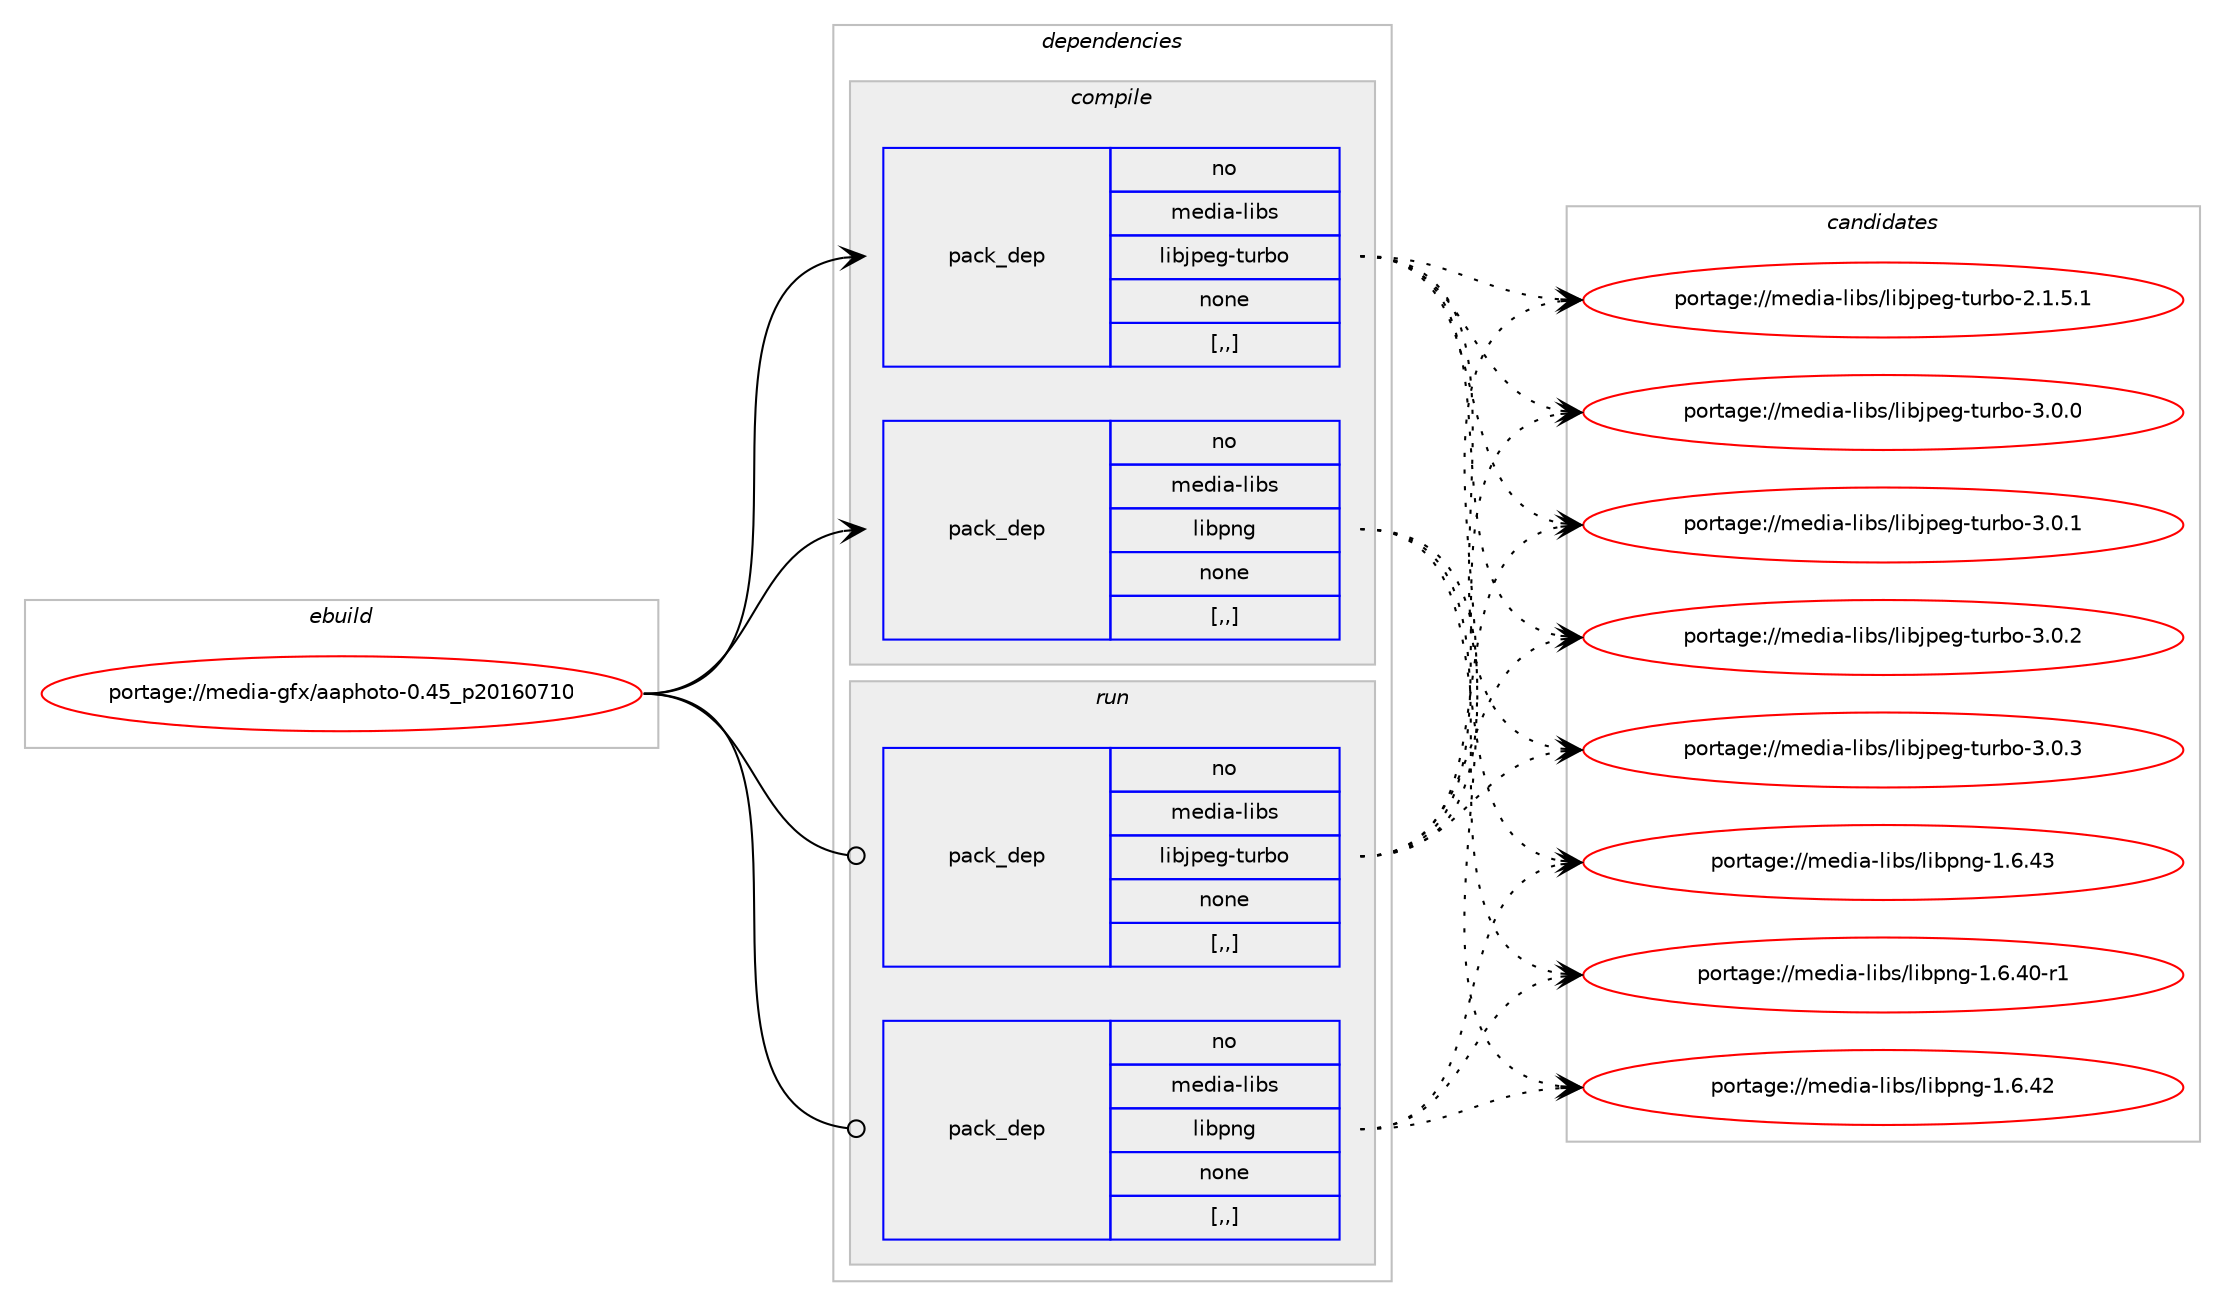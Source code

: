 digraph prolog {

# *************
# Graph options
# *************

newrank=true;
concentrate=true;
compound=true;
graph [rankdir=LR,fontname=Helvetica,fontsize=10,ranksep=1.5];#, ranksep=2.5, nodesep=0.2];
edge  [arrowhead=vee];
node  [fontname=Helvetica,fontsize=10];

# **********
# The ebuild
# **********

subgraph cluster_leftcol {
color=gray;
rank=same;
label=<<i>ebuild</i>>;
id [label="portage://media-gfx/aaphoto-0.45_p20160710", color=red, width=4, href="../media-gfx/aaphoto-0.45_p20160710.svg"];
}

# ****************
# The dependencies
# ****************

subgraph cluster_midcol {
color=gray;
label=<<i>dependencies</i>>;
subgraph cluster_compile {
fillcolor="#eeeeee";
style=filled;
label=<<i>compile</i>>;
subgraph pack205276 {
dependency277023 [label=<<TABLE BORDER="0" CELLBORDER="1" CELLSPACING="0" CELLPADDING="4" WIDTH="220"><TR><TD ROWSPAN="6" CELLPADDING="30">pack_dep</TD></TR><TR><TD WIDTH="110">no</TD></TR><TR><TD>media-libs</TD></TR><TR><TD>libjpeg-turbo</TD></TR><TR><TD>none</TD></TR><TR><TD>[,,]</TD></TR></TABLE>>, shape=none, color=blue];
}
id:e -> dependency277023:w [weight=20,style="solid",arrowhead="vee"];
subgraph pack205277 {
dependency277024 [label=<<TABLE BORDER="0" CELLBORDER="1" CELLSPACING="0" CELLPADDING="4" WIDTH="220"><TR><TD ROWSPAN="6" CELLPADDING="30">pack_dep</TD></TR><TR><TD WIDTH="110">no</TD></TR><TR><TD>media-libs</TD></TR><TR><TD>libpng</TD></TR><TR><TD>none</TD></TR><TR><TD>[,,]</TD></TR></TABLE>>, shape=none, color=blue];
}
id:e -> dependency277024:w [weight=20,style="solid",arrowhead="vee"];
}
subgraph cluster_compileandrun {
fillcolor="#eeeeee";
style=filled;
label=<<i>compile and run</i>>;
}
subgraph cluster_run {
fillcolor="#eeeeee";
style=filled;
label=<<i>run</i>>;
subgraph pack205278 {
dependency277025 [label=<<TABLE BORDER="0" CELLBORDER="1" CELLSPACING="0" CELLPADDING="4" WIDTH="220"><TR><TD ROWSPAN="6" CELLPADDING="30">pack_dep</TD></TR><TR><TD WIDTH="110">no</TD></TR><TR><TD>media-libs</TD></TR><TR><TD>libjpeg-turbo</TD></TR><TR><TD>none</TD></TR><TR><TD>[,,]</TD></TR></TABLE>>, shape=none, color=blue];
}
id:e -> dependency277025:w [weight=20,style="solid",arrowhead="odot"];
subgraph pack205279 {
dependency277026 [label=<<TABLE BORDER="0" CELLBORDER="1" CELLSPACING="0" CELLPADDING="4" WIDTH="220"><TR><TD ROWSPAN="6" CELLPADDING="30">pack_dep</TD></TR><TR><TD WIDTH="110">no</TD></TR><TR><TD>media-libs</TD></TR><TR><TD>libpng</TD></TR><TR><TD>none</TD></TR><TR><TD>[,,]</TD></TR></TABLE>>, shape=none, color=blue];
}
id:e -> dependency277026:w [weight=20,style="solid",arrowhead="odot"];
}
}

# **************
# The candidates
# **************

subgraph cluster_choices {
rank=same;
color=gray;
label=<<i>candidates</i>>;

subgraph choice205276 {
color=black;
nodesep=1;
choice109101100105974510810598115471081059810611210110345116117114981114550464946534649 [label="portage://media-libs/libjpeg-turbo-2.1.5.1", color=red, width=4,href="../media-libs/libjpeg-turbo-2.1.5.1.svg"];
choice10910110010597451081059811547108105981061121011034511611711498111455146484648 [label="portage://media-libs/libjpeg-turbo-3.0.0", color=red, width=4,href="../media-libs/libjpeg-turbo-3.0.0.svg"];
choice10910110010597451081059811547108105981061121011034511611711498111455146484649 [label="portage://media-libs/libjpeg-turbo-3.0.1", color=red, width=4,href="../media-libs/libjpeg-turbo-3.0.1.svg"];
choice10910110010597451081059811547108105981061121011034511611711498111455146484650 [label="portage://media-libs/libjpeg-turbo-3.0.2", color=red, width=4,href="../media-libs/libjpeg-turbo-3.0.2.svg"];
choice10910110010597451081059811547108105981061121011034511611711498111455146484651 [label="portage://media-libs/libjpeg-turbo-3.0.3", color=red, width=4,href="../media-libs/libjpeg-turbo-3.0.3.svg"];
dependency277023:e -> choice109101100105974510810598115471081059810611210110345116117114981114550464946534649:w [style=dotted,weight="100"];
dependency277023:e -> choice10910110010597451081059811547108105981061121011034511611711498111455146484648:w [style=dotted,weight="100"];
dependency277023:e -> choice10910110010597451081059811547108105981061121011034511611711498111455146484649:w [style=dotted,weight="100"];
dependency277023:e -> choice10910110010597451081059811547108105981061121011034511611711498111455146484650:w [style=dotted,weight="100"];
dependency277023:e -> choice10910110010597451081059811547108105981061121011034511611711498111455146484651:w [style=dotted,weight="100"];
}
subgraph choice205277 {
color=black;
nodesep=1;
choice1091011001059745108105981154710810598112110103454946544652484511449 [label="portage://media-libs/libpng-1.6.40-r1", color=red, width=4,href="../media-libs/libpng-1.6.40-r1.svg"];
choice109101100105974510810598115471081059811211010345494654465250 [label="portage://media-libs/libpng-1.6.42", color=red, width=4,href="../media-libs/libpng-1.6.42.svg"];
choice109101100105974510810598115471081059811211010345494654465251 [label="portage://media-libs/libpng-1.6.43", color=red, width=4,href="../media-libs/libpng-1.6.43.svg"];
dependency277024:e -> choice1091011001059745108105981154710810598112110103454946544652484511449:w [style=dotted,weight="100"];
dependency277024:e -> choice109101100105974510810598115471081059811211010345494654465250:w [style=dotted,weight="100"];
dependency277024:e -> choice109101100105974510810598115471081059811211010345494654465251:w [style=dotted,weight="100"];
}
subgraph choice205278 {
color=black;
nodesep=1;
choice109101100105974510810598115471081059810611210110345116117114981114550464946534649 [label="portage://media-libs/libjpeg-turbo-2.1.5.1", color=red, width=4,href="../media-libs/libjpeg-turbo-2.1.5.1.svg"];
choice10910110010597451081059811547108105981061121011034511611711498111455146484648 [label="portage://media-libs/libjpeg-turbo-3.0.0", color=red, width=4,href="../media-libs/libjpeg-turbo-3.0.0.svg"];
choice10910110010597451081059811547108105981061121011034511611711498111455146484649 [label="portage://media-libs/libjpeg-turbo-3.0.1", color=red, width=4,href="../media-libs/libjpeg-turbo-3.0.1.svg"];
choice10910110010597451081059811547108105981061121011034511611711498111455146484650 [label="portage://media-libs/libjpeg-turbo-3.0.2", color=red, width=4,href="../media-libs/libjpeg-turbo-3.0.2.svg"];
choice10910110010597451081059811547108105981061121011034511611711498111455146484651 [label="portage://media-libs/libjpeg-turbo-3.0.3", color=red, width=4,href="../media-libs/libjpeg-turbo-3.0.3.svg"];
dependency277025:e -> choice109101100105974510810598115471081059810611210110345116117114981114550464946534649:w [style=dotted,weight="100"];
dependency277025:e -> choice10910110010597451081059811547108105981061121011034511611711498111455146484648:w [style=dotted,weight="100"];
dependency277025:e -> choice10910110010597451081059811547108105981061121011034511611711498111455146484649:w [style=dotted,weight="100"];
dependency277025:e -> choice10910110010597451081059811547108105981061121011034511611711498111455146484650:w [style=dotted,weight="100"];
dependency277025:e -> choice10910110010597451081059811547108105981061121011034511611711498111455146484651:w [style=dotted,weight="100"];
}
subgraph choice205279 {
color=black;
nodesep=1;
choice1091011001059745108105981154710810598112110103454946544652484511449 [label="portage://media-libs/libpng-1.6.40-r1", color=red, width=4,href="../media-libs/libpng-1.6.40-r1.svg"];
choice109101100105974510810598115471081059811211010345494654465250 [label="portage://media-libs/libpng-1.6.42", color=red, width=4,href="../media-libs/libpng-1.6.42.svg"];
choice109101100105974510810598115471081059811211010345494654465251 [label="portage://media-libs/libpng-1.6.43", color=red, width=4,href="../media-libs/libpng-1.6.43.svg"];
dependency277026:e -> choice1091011001059745108105981154710810598112110103454946544652484511449:w [style=dotted,weight="100"];
dependency277026:e -> choice109101100105974510810598115471081059811211010345494654465250:w [style=dotted,weight="100"];
dependency277026:e -> choice109101100105974510810598115471081059811211010345494654465251:w [style=dotted,weight="100"];
}
}

}
